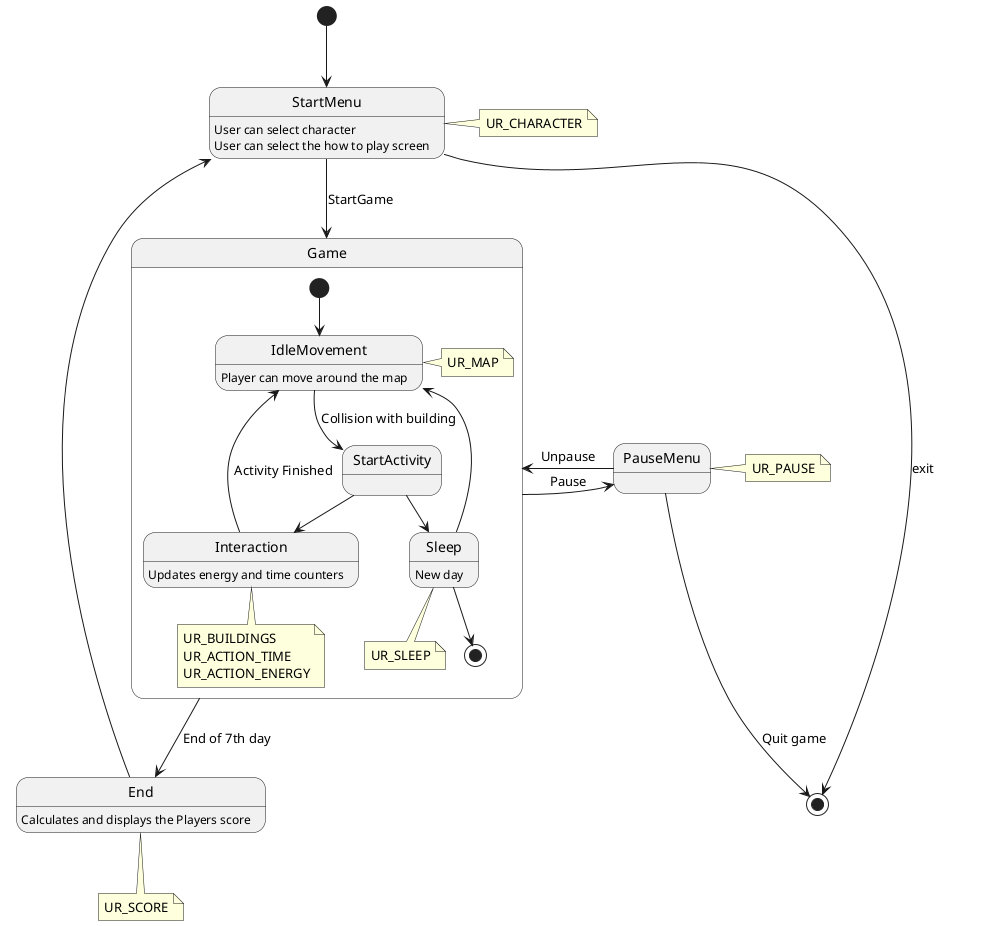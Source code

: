 @startuml
'https://plantuml.com/state-diagram

[*] --> StartMenu

state StartMenu {
    StartMenu: User can select character
    StartMenu: User can select the how to play screen
}


state Game{
    [*] --> IdleMovement

    IdleMovement: Player can move around the map

    IdleMovement --> StartActivity :Collision with building
    StartActivity -down-> Interaction
    StartActivity  --> Sleep
    Interaction -up-> IdleMovement:Activity Finished
    Interaction: Updates energy and time counters
    Sleep:New day
    Sleep --> IdleMovement
    Sleep --> [*]

    note bottom of Sleep
    UR_SLEEP
    end note

    note bottom of Interaction
    UR_BUILDINGS
    UR_ACTION_TIME
    UR_ACTION_ENERGY
    end note

    note right of IdleMovement
    UR_MAP
    end note
}

state End{
    End:Calculates and displays the Players score
}

state PauseMenu{

}

StartMenu -down-> Game: StartGame
Game -> PauseMenu: Pause
Game <- PauseMenu: Unpause
Game -down-> End: End of 7th day
End -up->  StartMenu
StartMenu -> [*] :exit
PauseMenu -down-> [*] : Quit game

note right of StartMenu
UR_CHARACTER
end note

note right of PauseMenu
UR_PAUSE
end note

note bottom of End
UR_SCORE
end note


@enduml